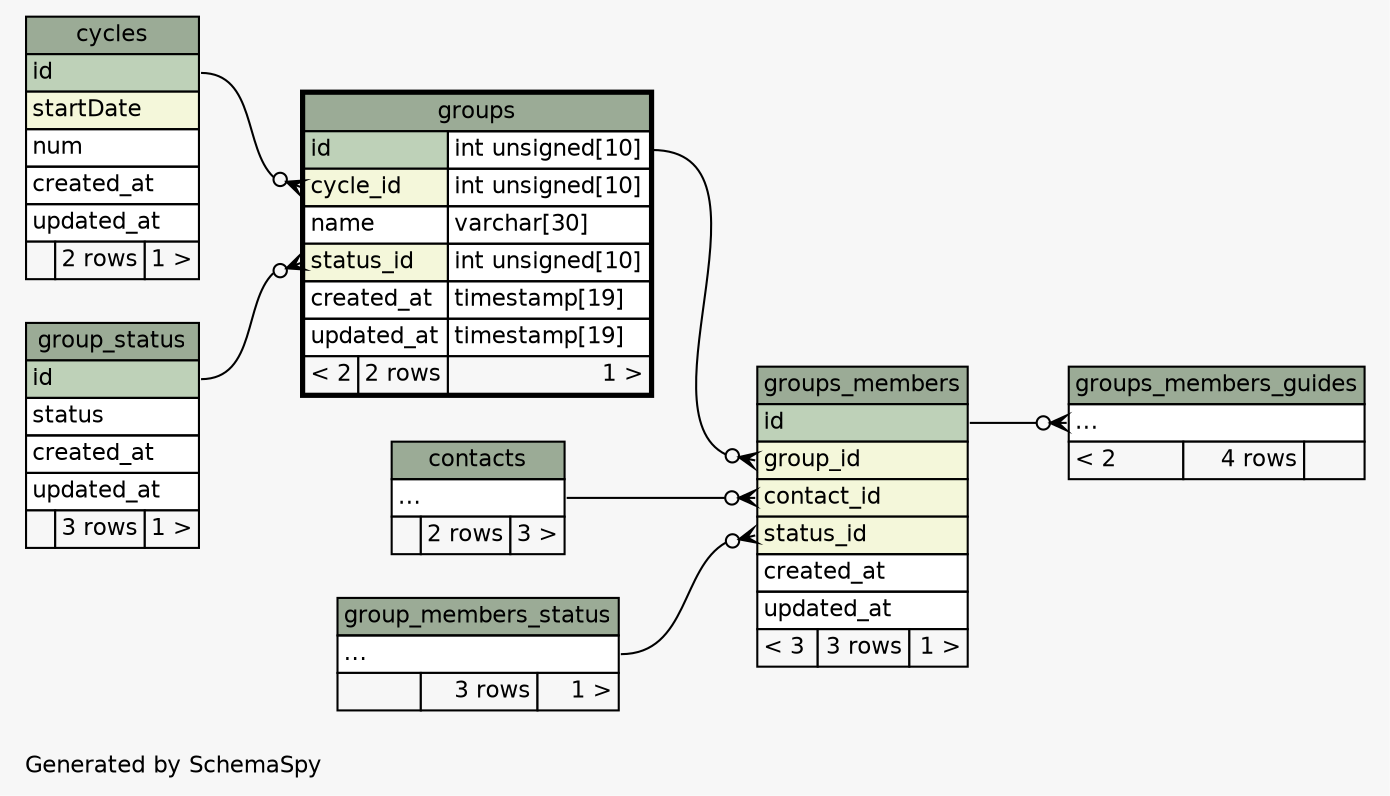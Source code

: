 // dot 2.36.0 on Linux 3.13.0-51-generic
// SchemaSpy rev 590
digraph "twoDegreesRelationshipsDiagram" {
  graph [
    rankdir="RL"
    bgcolor="#f7f7f7"
    label="\nGenerated by SchemaSpy"
    labeljust="l"
    nodesep="0.18"
    ranksep="0.46"
    fontname="Helvetica"
    fontsize="11"
  ];
  node [
    fontname="Helvetica"
    fontsize="11"
    shape="plaintext"
  ];
  edge [
    arrowsize="0.8"
  ];
  "groups":"cycle_id":w -> "cycles":"id":e [arrowhead=none dir=back arrowtail=crowodot];
  "groups":"status_id":w -> "group_status":"id":e [arrowhead=none dir=back arrowtail=crowodot];
  "groups_members":"contact_id":w -> "contacts":"elipses":e [arrowhead=none dir=back arrowtail=crowodot];
  "groups_members":"group_id":w -> "groups":"id.type":e [arrowhead=none dir=back arrowtail=crowodot];
  "groups_members":"status_id":w -> "group_members_status":"elipses":e [arrowhead=none dir=back arrowtail=crowodot];
  "groups_members_guides":"elipses":w -> "groups_members":"id":e [arrowhead=none dir=back arrowtail=crowodot];
  "contacts" [
    label=<
    <TABLE BORDER="0" CELLBORDER="1" CELLSPACING="0" BGCOLOR="#ffffff">
      <TR><TD COLSPAN="3" BGCOLOR="#9bab96" ALIGN="CENTER">contacts</TD></TR>
      <TR><TD PORT="elipses" COLSPAN="3" ALIGN="LEFT">...</TD></TR>
      <TR><TD ALIGN="LEFT" BGCOLOR="#f7f7f7">  </TD><TD ALIGN="RIGHT" BGCOLOR="#f7f7f7">2 rows</TD><TD ALIGN="RIGHT" BGCOLOR="#f7f7f7">3 &gt;</TD></TR>
    </TABLE>>
    URL="contacts.html"
    tooltip="contacts"
  ];
  "cycles" [
    label=<
    <TABLE BORDER="0" CELLBORDER="1" CELLSPACING="0" BGCOLOR="#ffffff">
      <TR><TD COLSPAN="3" BGCOLOR="#9bab96" ALIGN="CENTER">cycles</TD></TR>
      <TR><TD PORT="id" COLSPAN="3" BGCOLOR="#bed1b8" ALIGN="LEFT">id</TD></TR>
      <TR><TD PORT="startDate" COLSPAN="3" BGCOLOR="#f4f7da" ALIGN="LEFT">startDate</TD></TR>
      <TR><TD PORT="num" COLSPAN="3" ALIGN="LEFT">num</TD></TR>
      <TR><TD PORT="created_at" COLSPAN="3" ALIGN="LEFT">created_at</TD></TR>
      <TR><TD PORT="updated_at" COLSPAN="3" ALIGN="LEFT">updated_at</TD></TR>
      <TR><TD ALIGN="LEFT" BGCOLOR="#f7f7f7">  </TD><TD ALIGN="RIGHT" BGCOLOR="#f7f7f7">2 rows</TD><TD ALIGN="RIGHT" BGCOLOR="#f7f7f7">1 &gt;</TD></TR>
    </TABLE>>
    URL="cycles.html"
    tooltip="cycles"
  ];
  "group_members_status" [
    label=<
    <TABLE BORDER="0" CELLBORDER="1" CELLSPACING="0" BGCOLOR="#ffffff">
      <TR><TD COLSPAN="3" BGCOLOR="#9bab96" ALIGN="CENTER">group_members_status</TD></TR>
      <TR><TD PORT="elipses" COLSPAN="3" ALIGN="LEFT">...</TD></TR>
      <TR><TD ALIGN="LEFT" BGCOLOR="#f7f7f7">  </TD><TD ALIGN="RIGHT" BGCOLOR="#f7f7f7">3 rows</TD><TD ALIGN="RIGHT" BGCOLOR="#f7f7f7">1 &gt;</TD></TR>
    </TABLE>>
    URL="group_members_status.html"
    tooltip="group_members_status"
  ];
  "group_status" [
    label=<
    <TABLE BORDER="0" CELLBORDER="1" CELLSPACING="0" BGCOLOR="#ffffff">
      <TR><TD COLSPAN="3" BGCOLOR="#9bab96" ALIGN="CENTER">group_status</TD></TR>
      <TR><TD PORT="id" COLSPAN="3" BGCOLOR="#bed1b8" ALIGN="LEFT">id</TD></TR>
      <TR><TD PORT="status" COLSPAN="3" ALIGN="LEFT">status</TD></TR>
      <TR><TD PORT="created_at" COLSPAN="3" ALIGN="LEFT">created_at</TD></TR>
      <TR><TD PORT="updated_at" COLSPAN="3" ALIGN="LEFT">updated_at</TD></TR>
      <TR><TD ALIGN="LEFT" BGCOLOR="#f7f7f7">  </TD><TD ALIGN="RIGHT" BGCOLOR="#f7f7f7">3 rows</TD><TD ALIGN="RIGHT" BGCOLOR="#f7f7f7">1 &gt;</TD></TR>
    </TABLE>>
    URL="group_status.html"
    tooltip="group_status"
  ];
  "groups" [
    label=<
    <TABLE BORDER="2" CELLBORDER="1" CELLSPACING="0" BGCOLOR="#ffffff">
      <TR><TD COLSPAN="3" BGCOLOR="#9bab96" ALIGN="CENTER">groups</TD></TR>
      <TR><TD PORT="id" COLSPAN="2" BGCOLOR="#bed1b8" ALIGN="LEFT">id</TD><TD PORT="id.type" ALIGN="LEFT">int unsigned[10]</TD></TR>
      <TR><TD PORT="cycle_id" COLSPAN="2" BGCOLOR="#f4f7da" ALIGN="LEFT">cycle_id</TD><TD PORT="cycle_id.type" ALIGN="LEFT">int unsigned[10]</TD></TR>
      <TR><TD PORT="name" COLSPAN="2" ALIGN="LEFT">name</TD><TD PORT="name.type" ALIGN="LEFT">varchar[30]</TD></TR>
      <TR><TD PORT="status_id" COLSPAN="2" BGCOLOR="#f4f7da" ALIGN="LEFT">status_id</TD><TD PORT="status_id.type" ALIGN="LEFT">int unsigned[10]</TD></TR>
      <TR><TD PORT="created_at" COLSPAN="2" ALIGN="LEFT">created_at</TD><TD PORT="created_at.type" ALIGN="LEFT">timestamp[19]</TD></TR>
      <TR><TD PORT="updated_at" COLSPAN="2" ALIGN="LEFT">updated_at</TD><TD PORT="updated_at.type" ALIGN="LEFT">timestamp[19]</TD></TR>
      <TR><TD ALIGN="LEFT" BGCOLOR="#f7f7f7">&lt; 2</TD><TD ALIGN="RIGHT" BGCOLOR="#f7f7f7">2 rows</TD><TD ALIGN="RIGHT" BGCOLOR="#f7f7f7">1 &gt;</TD></TR>
    </TABLE>>
    URL="groups.html"
    tooltip="groups"
  ];
  "groups_members" [
    label=<
    <TABLE BORDER="0" CELLBORDER="1" CELLSPACING="0" BGCOLOR="#ffffff">
      <TR><TD COLSPAN="3" BGCOLOR="#9bab96" ALIGN="CENTER">groups_members</TD></TR>
      <TR><TD PORT="id" COLSPAN="3" BGCOLOR="#bed1b8" ALIGN="LEFT">id</TD></TR>
      <TR><TD PORT="group_id" COLSPAN="3" BGCOLOR="#f4f7da" ALIGN="LEFT">group_id</TD></TR>
      <TR><TD PORT="contact_id" COLSPAN="3" BGCOLOR="#f4f7da" ALIGN="LEFT">contact_id</TD></TR>
      <TR><TD PORT="status_id" COLSPAN="3" BGCOLOR="#f4f7da" ALIGN="LEFT">status_id</TD></TR>
      <TR><TD PORT="created_at" COLSPAN="3" ALIGN="LEFT">created_at</TD></TR>
      <TR><TD PORT="updated_at" COLSPAN="3" ALIGN="LEFT">updated_at</TD></TR>
      <TR><TD ALIGN="LEFT" BGCOLOR="#f7f7f7">&lt; 3</TD><TD ALIGN="RIGHT" BGCOLOR="#f7f7f7">3 rows</TD><TD ALIGN="RIGHT" BGCOLOR="#f7f7f7">1 &gt;</TD></TR>
    </TABLE>>
    URL="groups_members.html"
    tooltip="groups_members"
  ];
  "groups_members_guides" [
    label=<
    <TABLE BORDER="0" CELLBORDER="1" CELLSPACING="0" BGCOLOR="#ffffff">
      <TR><TD COLSPAN="3" BGCOLOR="#9bab96" ALIGN="CENTER">groups_members_guides</TD></TR>
      <TR><TD PORT="elipses" COLSPAN="3" ALIGN="LEFT">...</TD></TR>
      <TR><TD ALIGN="LEFT" BGCOLOR="#f7f7f7">&lt; 2</TD><TD ALIGN="RIGHT" BGCOLOR="#f7f7f7">4 rows</TD><TD ALIGN="RIGHT" BGCOLOR="#f7f7f7">  </TD></TR>
    </TABLE>>
    URL="groups_members_guides.html"
    tooltip="groups_members_guides"
  ];
}
